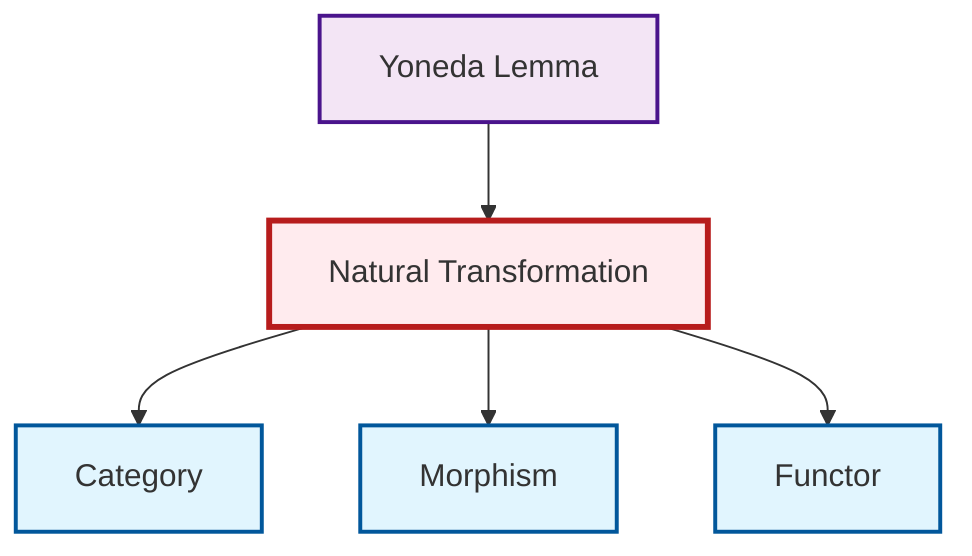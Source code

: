 graph TD
    classDef definition fill:#e1f5fe,stroke:#01579b,stroke-width:2px
    classDef theorem fill:#f3e5f5,stroke:#4a148c,stroke-width:2px
    classDef axiom fill:#fff3e0,stroke:#e65100,stroke-width:2px
    classDef example fill:#e8f5e9,stroke:#1b5e20,stroke-width:2px
    classDef current fill:#ffebee,stroke:#b71c1c,stroke-width:3px
    def-natural-transformation["Natural Transformation"]:::definition
    def-morphism["Morphism"]:::definition
    def-category["Category"]:::definition
    thm-yoneda["Yoneda Lemma"]:::theorem
    def-functor["Functor"]:::definition
    thm-yoneda --> def-natural-transformation
    def-natural-transformation --> def-category
    def-natural-transformation --> def-morphism
    def-natural-transformation --> def-functor
    class def-natural-transformation current